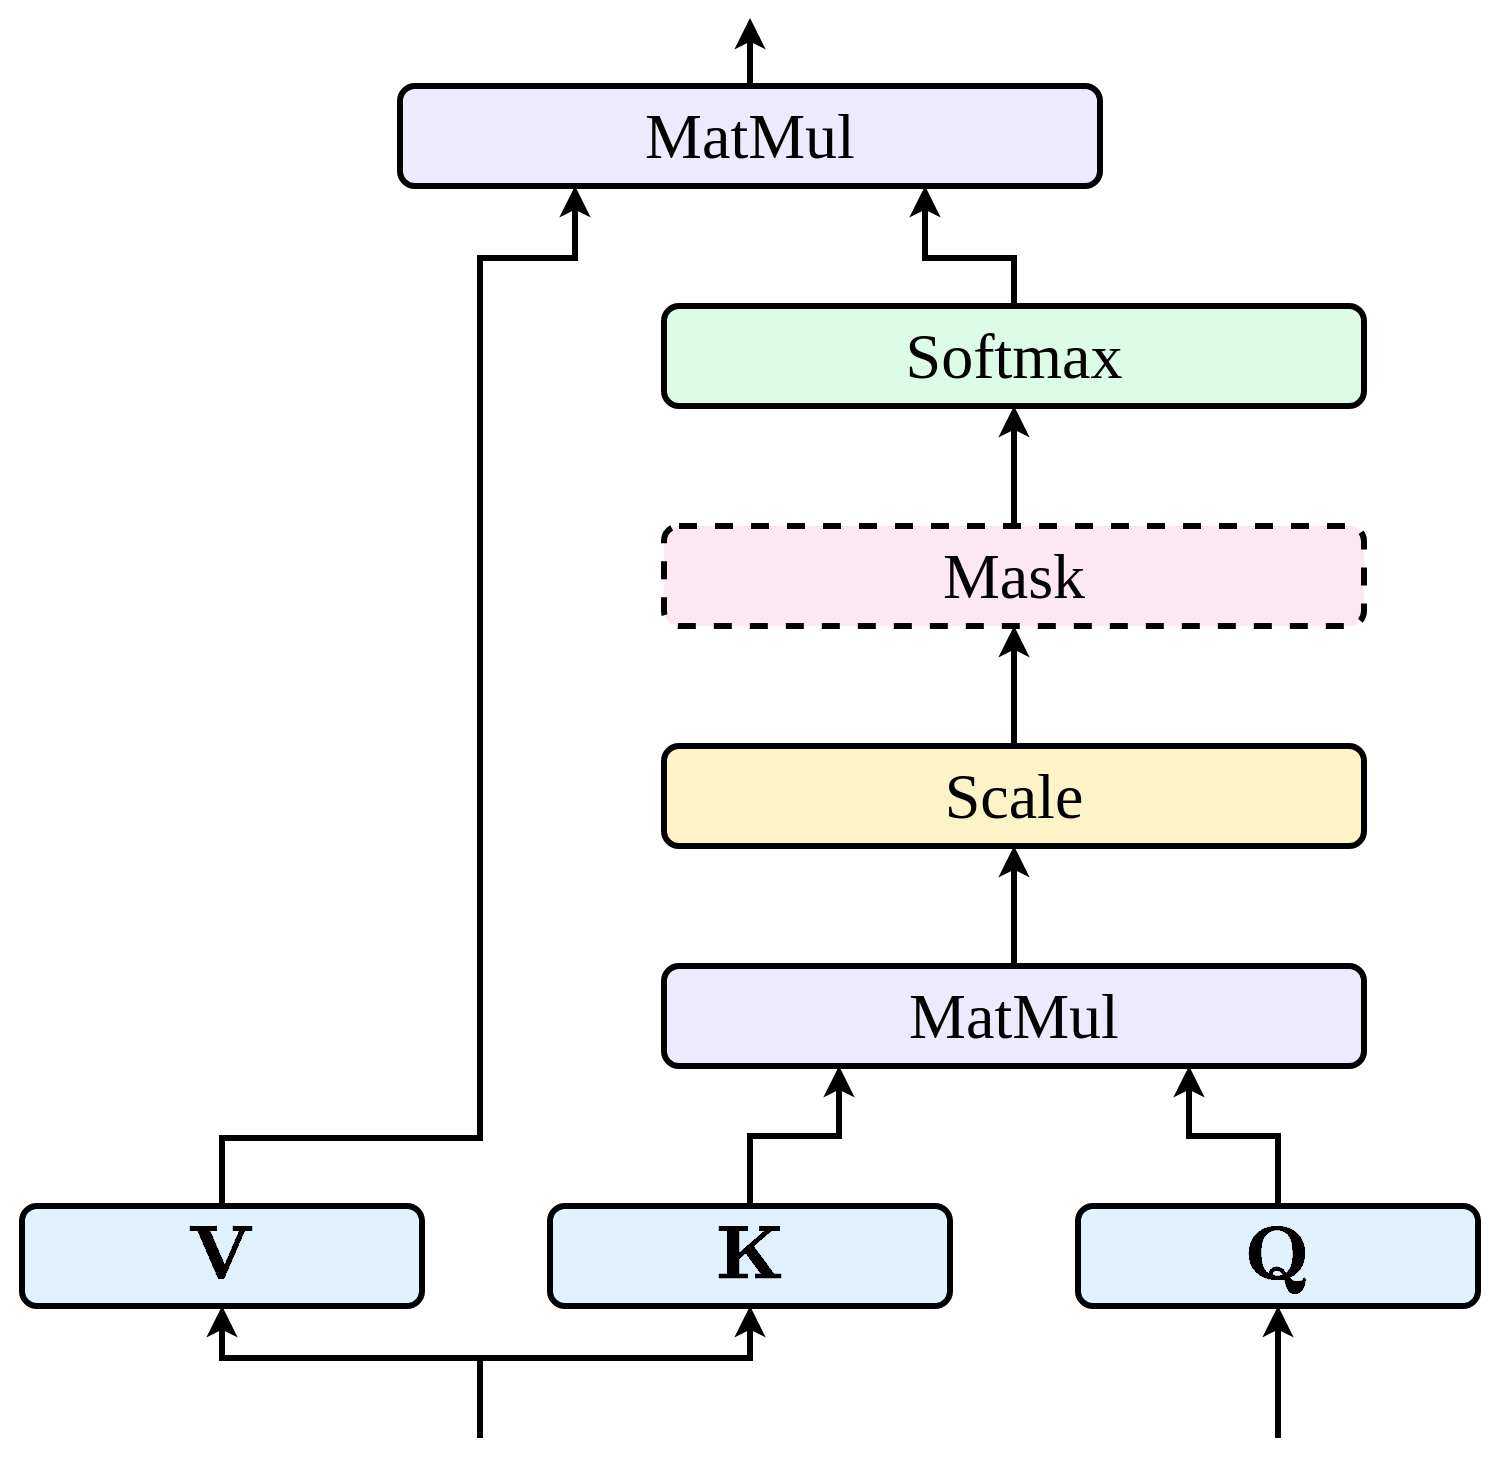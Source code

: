 <mxfile version="21.2.8" type="device">
  <diagram name="Page-1" id="7wAwsUHvS3ezFmTmshoR">
    <mxGraphModel dx="1727" dy="1074" grid="1" gridSize="10" guides="1" tooltips="1" connect="1" arrows="1" fold="1" page="1" pageScale="1" pageWidth="730" pageHeight="730" math="1" shadow="0">
      <root>
        <mxCell id="0" />
        <mxCell id="1" parent="0" />
        <mxCell id="I-xw21H332mC9JsBjaV8-5" value="$$\mathbf{K}$$" style="rounded=1;whiteSpace=wrap;html=1;strokeWidth=3;fillColor=#e0f2fe;fontSize=32;" parent="1" vertex="1">
          <mxGeometry x="265" y="604" width="200" height="50" as="geometry" />
        </mxCell>
        <mxCell id="I-xw21H332mC9JsBjaV8-19" style="edgeStyle=orthogonalEdgeStyle;rounded=0;orthogonalLoop=1;jettySize=auto;html=1;exitX=0.5;exitY=0;exitDx=0;exitDy=0;entryX=0.25;entryY=1;entryDx=0;entryDy=0;strokeWidth=3;" parent="1" source="I-xw21H332mC9JsBjaV8-1" target="I-xw21H332mC9JsBjaV8-17" edge="1">
          <mxGeometry relative="1" as="geometry">
            <Array as="points">
              <mxPoint x="101" y="570" />
              <mxPoint x="230" y="570" />
              <mxPoint x="230" y="130" />
              <mxPoint x="278" y="130" />
            </Array>
          </mxGeometry>
        </mxCell>
        <mxCell id="I-xw21H332mC9JsBjaV8-1" value="$$\mathbf{V}$$" style="rounded=1;whiteSpace=wrap;html=1;strokeWidth=3;fillColor=#e0f2fe;fontSize=32;" parent="1" vertex="1">
          <mxGeometry x="1" y="604" width="200" height="50" as="geometry" />
        </mxCell>
        <mxCell id="I-xw21H332mC9JsBjaV8-8" value="" style="edgeStyle=orthogonalEdgeStyle;rounded=0;orthogonalLoop=1;jettySize=auto;html=1;exitX=0.5;exitY=0;exitDx=0;exitDy=0;entryX=0.25;entryY=1;entryDx=0;entryDy=0;strokeWidth=3;fontSize=32;labelBackgroundColor=default;spacing=-7;" parent="1" source="I-xw21H332mC9JsBjaV8-5" target="I-xw21H332mC9JsBjaV8-7" edge="1">
          <mxGeometry x="-0.002" relative="1" as="geometry">
            <mxPoint as="offset" />
          </mxGeometry>
        </mxCell>
        <mxCell id="I-xw21H332mC9JsBjaV8-10" style="edgeStyle=orthogonalEdgeStyle;rounded=0;orthogonalLoop=1;jettySize=auto;html=1;exitX=0.5;exitY=1;exitDx=0;exitDy=0;startArrow=classic;startFill=1;endArrow=none;endFill=0;strokeWidth=3;" parent="1" source="I-xw21H332mC9JsBjaV8-5" edge="1">
          <mxGeometry relative="1" as="geometry">
            <mxPoint x="230" y="720" as="targetPoint" />
            <mxPoint x="330" y="611" as="sourcePoint" />
            <Array as="points">
              <mxPoint x="365" y="680" />
              <mxPoint x="230" y="680" />
            </Array>
          </mxGeometry>
        </mxCell>
        <mxCell id="I-xw21H332mC9JsBjaV8-9" style="edgeStyle=orthogonalEdgeStyle;rounded=0;orthogonalLoop=1;jettySize=auto;html=1;exitX=0.5;exitY=0;exitDx=0;exitDy=0;entryX=0.75;entryY=1;entryDx=0;entryDy=0;strokeWidth=3;" parent="1" source="I-xw21H332mC9JsBjaV8-6" target="I-xw21H332mC9JsBjaV8-7" edge="1">
          <mxGeometry relative="1" as="geometry" />
        </mxCell>
        <mxCell id="I-xw21H332mC9JsBjaV8-6" value="$$\mathbf{Q}$$" style="rounded=1;whiteSpace=wrap;html=1;strokeWidth=3;fillColor=#e0f2fe;fontSize=32;" parent="1" vertex="1">
          <mxGeometry x="529" y="604" width="200" height="50" as="geometry" />
        </mxCell>
        <mxCell id="I-xw21H332mC9JsBjaV8-7" value="&lt;font&gt;MatMul&lt;/font&gt;" style="rounded=1;whiteSpace=wrap;html=1;strokeWidth=3;fillColor=#ede9fe;fontSize=32;fontFamily=Tahoma;" parent="1" vertex="1">
          <mxGeometry x="322" y="484" width="350" height="50" as="geometry" />
        </mxCell>
        <mxCell id="I-xw21H332mC9JsBjaV8-14" style="edgeStyle=orthogonalEdgeStyle;rounded=0;orthogonalLoop=1;jettySize=auto;html=1;exitX=0.5;exitY=0;exitDx=0;exitDy=0;entryX=0.5;entryY=1;entryDx=0;entryDy=0;strokeWidth=3;" parent="1" source="I-xw21H332mC9JsBjaV8-11" target="I-xw21H332mC9JsBjaV8-13" edge="1">
          <mxGeometry relative="1" as="geometry" />
        </mxCell>
        <mxCell id="I-xw21H332mC9JsBjaV8-11" value="&lt;font&gt;Scale&lt;/font&gt;" style="rounded=1;whiteSpace=wrap;html=1;strokeWidth=3;fillColor=#fef3c7;fontSize=32;fontFamily=Tahoma;" parent="1" vertex="1">
          <mxGeometry x="322" y="374" width="350" height="50" as="geometry" />
        </mxCell>
        <mxCell id="I-xw21H332mC9JsBjaV8-12" value="" style="edgeStyle=orthogonalEdgeStyle;rounded=0;orthogonalLoop=1;jettySize=auto;html=1;exitX=0.5;exitY=0;exitDx=0;exitDy=0;entryX=0.5;entryY=1;entryDx=0;entryDy=0;strokeWidth=3;fontSize=32;labelBackgroundColor=default;spacing=-7;" parent="1" source="I-xw21H332mC9JsBjaV8-7" target="I-xw21H332mC9JsBjaV8-11" edge="1">
          <mxGeometry x="-0.002" relative="1" as="geometry">
            <mxPoint x="340" y="614" as="sourcePoint" />
            <mxPoint x="339" y="546" as="targetPoint" />
            <mxPoint as="offset" />
          </mxGeometry>
        </mxCell>
        <mxCell id="I-xw21H332mC9JsBjaV8-16" style="edgeStyle=orthogonalEdgeStyle;rounded=0;orthogonalLoop=1;jettySize=auto;html=1;exitX=0.5;exitY=0;exitDx=0;exitDy=0;entryX=0.5;entryY=1;entryDx=0;entryDy=0;strokeWidth=3;" parent="1" source="I-xw21H332mC9JsBjaV8-13" target="I-xw21H332mC9JsBjaV8-15" edge="1">
          <mxGeometry relative="1" as="geometry" />
        </mxCell>
        <mxCell id="I-xw21H332mC9JsBjaV8-13" value="&lt;font&gt;Mask&lt;/font&gt;" style="rounded=1;whiteSpace=wrap;html=1;strokeWidth=3;fillColor=#fce7f3;fontSize=32;fontFamily=Tahoma;dashed=1;" parent="1" vertex="1">
          <mxGeometry x="322" y="264" width="350" height="50" as="geometry" />
        </mxCell>
        <mxCell id="I-xw21H332mC9JsBjaV8-18" style="edgeStyle=orthogonalEdgeStyle;rounded=0;orthogonalLoop=1;jettySize=auto;html=1;exitX=0.5;exitY=0;exitDx=0;exitDy=0;entryX=0.75;entryY=1;entryDx=0;entryDy=0;strokeWidth=3;" parent="1" source="I-xw21H332mC9JsBjaV8-15" target="I-xw21H332mC9JsBjaV8-17" edge="1">
          <mxGeometry relative="1" as="geometry">
            <Array as="points">
              <mxPoint x="497" y="130" />
              <mxPoint x="452" y="130" />
            </Array>
          </mxGeometry>
        </mxCell>
        <mxCell id="I-xw21H332mC9JsBjaV8-15" value="&lt;font&gt;Softmax&lt;/font&gt;" style="rounded=1;whiteSpace=wrap;html=1;strokeWidth=3;fillColor=#dcfce7;fontSize=32;fontFamily=Tahoma;" parent="1" vertex="1">
          <mxGeometry x="322" y="154" width="350" height="50" as="geometry" />
        </mxCell>
        <mxCell id="I-xw21H332mC9JsBjaV8-17" value="&lt;font&gt;MatMul&lt;/font&gt;" style="rounded=1;whiteSpace=wrap;html=1;strokeWidth=3;fillColor=#ede9fe;fontSize=32;fontFamily=Tahoma;" parent="1" vertex="1">
          <mxGeometry x="190" y="44" width="350" height="50" as="geometry" />
        </mxCell>
        <mxCell id="I-xw21H332mC9JsBjaV8-23" style="edgeStyle=orthogonalEdgeStyle;rounded=0;orthogonalLoop=1;jettySize=auto;html=1;startArrow=classic;startFill=1;endArrow=none;endFill=0;strokeWidth=3;exitX=0.5;exitY=1;exitDx=0;exitDy=0;" parent="1" source="I-xw21H332mC9JsBjaV8-1" edge="1">
          <mxGeometry relative="1" as="geometry">
            <mxPoint x="230" y="720" as="targetPoint" />
            <mxPoint x="96" y="654" as="sourcePoint" />
            <Array as="points">
              <mxPoint x="101" y="680" />
              <mxPoint x="230" y="680" />
              <mxPoint x="230" y="720" />
            </Array>
          </mxGeometry>
        </mxCell>
        <mxCell id="I-xw21H332mC9JsBjaV8-24" style="edgeStyle=orthogonalEdgeStyle;rounded=0;orthogonalLoop=1;jettySize=auto;html=1;startArrow=classic;startFill=1;endArrow=none;endFill=0;strokeWidth=3;exitX=0.5;exitY=1;exitDx=0;exitDy=0;" parent="1" source="I-xw21H332mC9JsBjaV8-6" edge="1">
          <mxGeometry relative="1" as="geometry">
            <mxPoint x="629" y="720" as="targetPoint" />
            <mxPoint x="634" y="654" as="sourcePoint" />
            <Array as="points">
              <mxPoint x="629" y="720" />
            </Array>
          </mxGeometry>
        </mxCell>
        <mxCell id="I-xw21H332mC9JsBjaV8-30" value="" style="edgeStyle=orthogonalEdgeStyle;rounded=0;orthogonalLoop=1;jettySize=auto;html=1;exitX=0.5;exitY=0;exitDx=0;exitDy=0;strokeWidth=3;fontSize=32;labelBackgroundColor=default;spacing=-7;" parent="1" source="I-xw21H332mC9JsBjaV8-17" edge="1">
          <mxGeometry x="-0.002" relative="1" as="geometry">
            <mxPoint x="490" y="493" as="sourcePoint" />
            <mxPoint x="365" y="10" as="targetPoint" />
            <mxPoint as="offset" />
          </mxGeometry>
        </mxCell>
      </root>
    </mxGraphModel>
  </diagram>
</mxfile>
